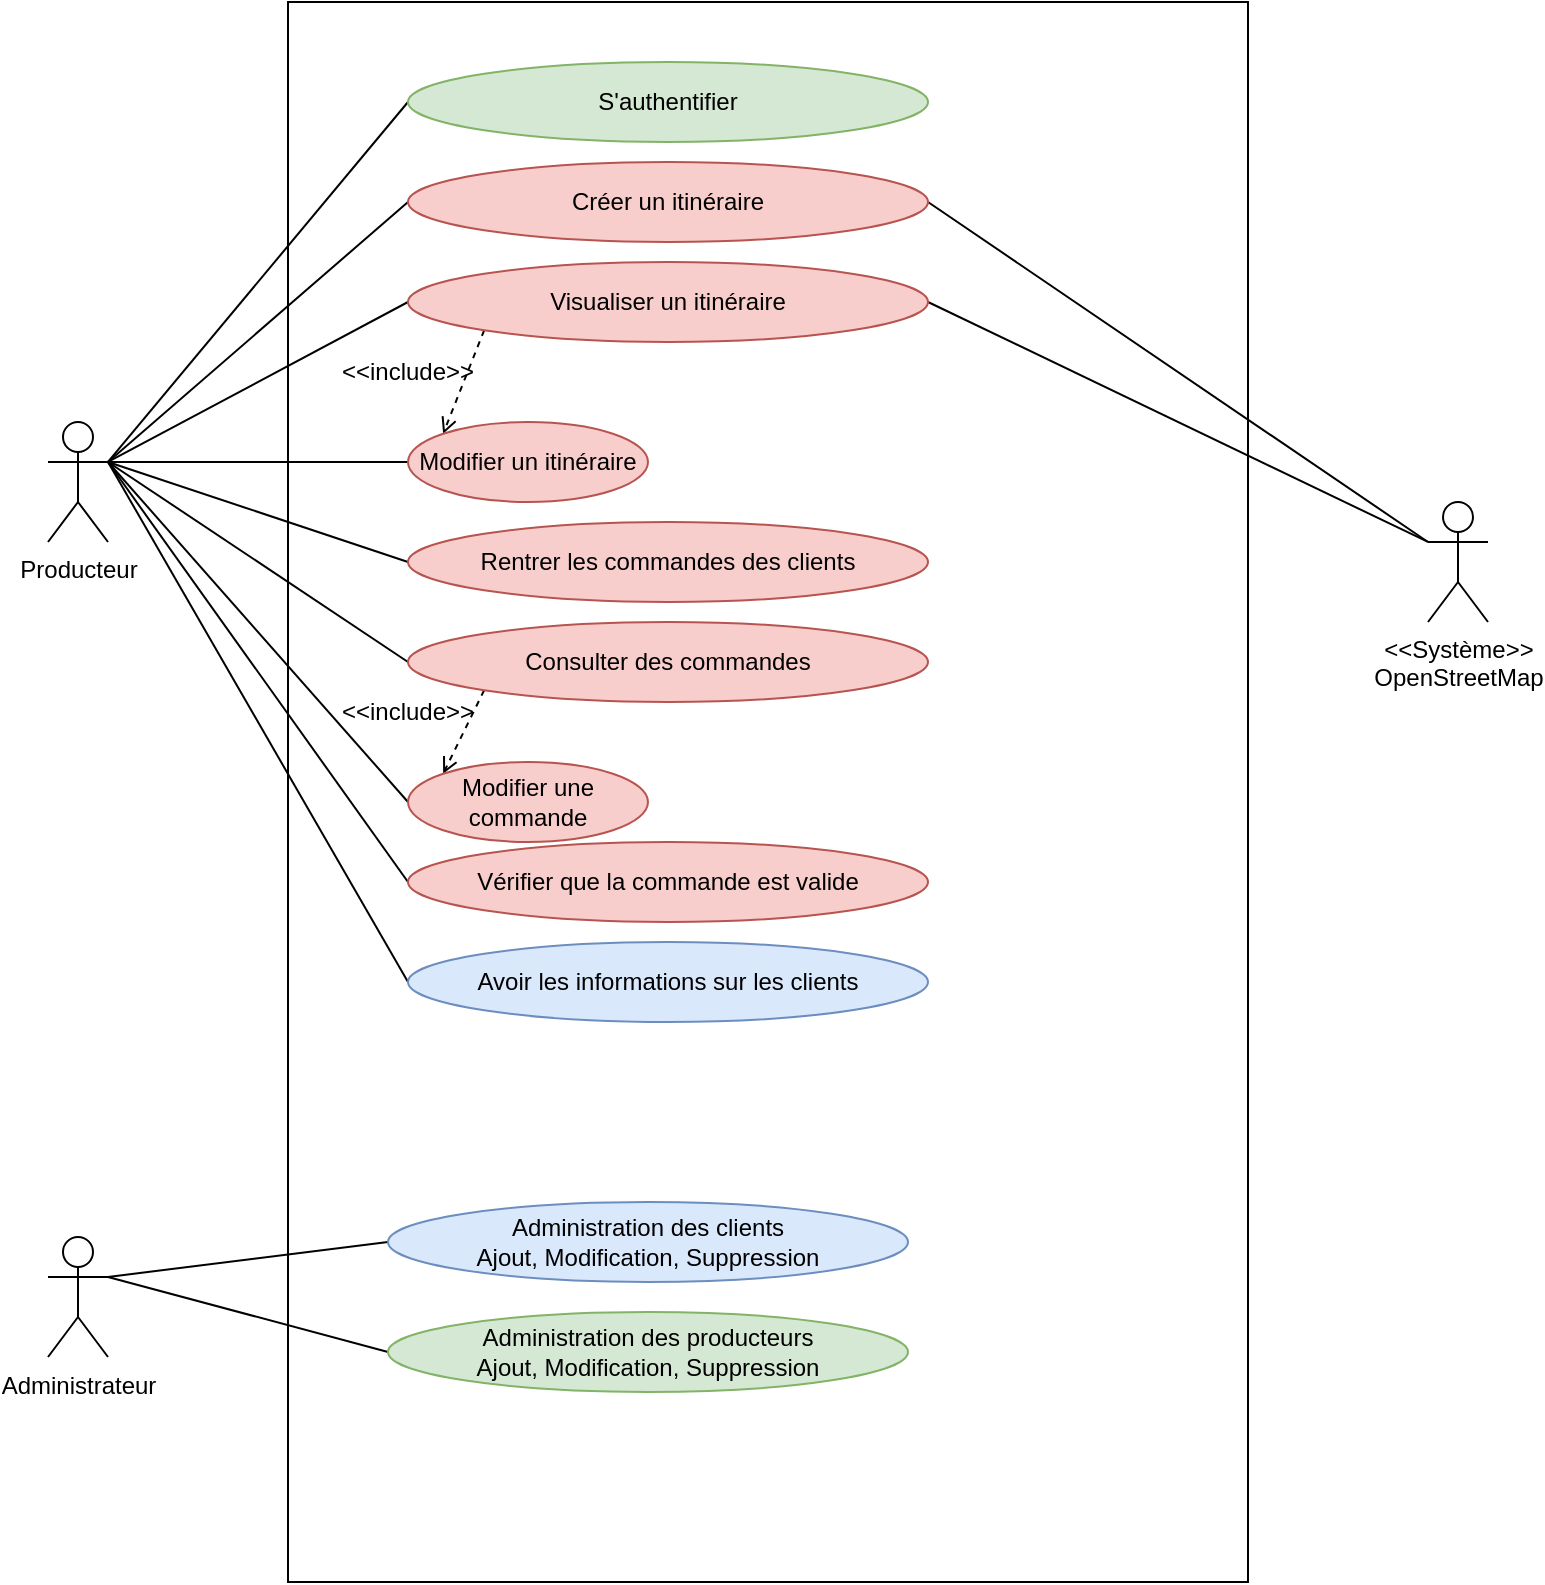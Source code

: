 <mxfile version="20.4.1" type="device"><diagram id="-vgb92WjjS_-MJ9FYiEt" name="Page-1"><mxGraphModel dx="1673" dy="2010" grid="1" gridSize="10" guides="1" tooltips="1" connect="1" arrows="1" fold="1" page="1" pageScale="1" pageWidth="827" pageHeight="1169" math="0" shadow="0"><root><mxCell id="0"/><mxCell id="1" parent="0"/><mxCell id="OSePSIK68hOwo7QI4U12-21" value="" style="rounded=0;whiteSpace=wrap;html=1;" vertex="1" parent="1"><mxGeometry x="160" y="-40" width="480" height="790" as="geometry"/></mxCell><mxCell id="kz2ULfPdmGK-9Kz2NV-o-21" style="edgeStyle=none;rounded=0;orthogonalLoop=1;jettySize=auto;html=1;exitX=1;exitY=0.333;exitDx=0;exitDy=0;exitPerimeter=0;entryX=0;entryY=0.5;entryDx=0;entryDy=0;endArrow=none;endFill=0;" parent="1" source="kz2ULfPdmGK-9Kz2NV-o-1" target="kz2ULfPdmGK-9Kz2NV-o-9" edge="1"><mxGeometry relative="1" as="geometry"/></mxCell><mxCell id="kz2ULfPdmGK-9Kz2NV-o-1" value="Producteur" style="shape=umlActor;verticalLabelPosition=bottom;verticalAlign=top;html=1;" parent="1" vertex="1"><mxGeometry x="40" y="170" width="30" height="60" as="geometry"/></mxCell><mxCell id="kz2ULfPdmGK-9Kz2NV-o-2" value="Administrateur" style="shape=umlActor;verticalLabelPosition=bottom;verticalAlign=top;html=1;" parent="1" vertex="1"><mxGeometry x="40" y="577.5" width="30" height="60" as="geometry"/></mxCell><mxCell id="kz2ULfPdmGK-9Kz2NV-o-6" value="&lt;div&gt;&amp;lt;&amp;lt;Système&amp;gt;&amp;gt;&lt;/div&gt;&lt;div&gt;OpenStreetMap&lt;br&gt;&lt;/div&gt;" style="shape=umlActor;verticalLabelPosition=bottom;verticalAlign=top;html=1;outlineConnect=0;" parent="1" vertex="1"><mxGeometry x="730" y="210" width="30" height="60" as="geometry"/></mxCell><mxCell id="kz2ULfPdmGK-9Kz2NV-o-19" style="rounded=0;orthogonalLoop=1;jettySize=auto;html=1;exitX=1;exitY=0.5;exitDx=0;exitDy=0;entryX=0;entryY=0.333;entryDx=0;entryDy=0;entryPerimeter=0;endArrow=none;endFill=0;" parent="1" source="kz2ULfPdmGK-9Kz2NV-o-7" target="kz2ULfPdmGK-9Kz2NV-o-6" edge="1"><mxGeometry relative="1" as="geometry"/></mxCell><mxCell id="kz2ULfPdmGK-9Kz2NV-o-20" style="edgeStyle=none;rounded=0;orthogonalLoop=1;jettySize=auto;html=1;exitX=0;exitY=0.5;exitDx=0;exitDy=0;entryX=1;entryY=0.333;entryDx=0;entryDy=0;entryPerimeter=0;endArrow=none;endFill=0;" parent="1" source="kz2ULfPdmGK-9Kz2NV-o-7" target="kz2ULfPdmGK-9Kz2NV-o-1" edge="1"><mxGeometry relative="1" as="geometry"/></mxCell><mxCell id="OSePSIK68hOwo7QI4U12-8" style="edgeStyle=none;rounded=0;orthogonalLoop=1;jettySize=auto;html=1;exitX=0;exitY=1;exitDx=0;exitDy=0;entryX=0;entryY=0;entryDx=0;entryDy=0;endArrow=open;endFill=0;dashed=1;" edge="1" parent="1" source="kz2ULfPdmGK-9Kz2NV-o-7" target="kz2ULfPdmGK-9Kz2NV-o-10"><mxGeometry relative="1" as="geometry"/></mxCell><mxCell id="kz2ULfPdmGK-9Kz2NV-o-7" value="Visualiser un itinéraire" style="ellipse;whiteSpace=wrap;html=1;fillColor=#f8cecc;strokeColor=#b85450;" parent="1" vertex="1"><mxGeometry x="220" y="90" width="260" height="40" as="geometry"/></mxCell><mxCell id="OSePSIK68hOwo7QI4U12-1" style="rounded=0;orthogonalLoop=1;jettySize=auto;html=1;exitX=1;exitY=0.5;exitDx=0;exitDy=0;endArrow=none;endFill=0;" edge="1" parent="1" source="kz2ULfPdmGK-9Kz2NV-o-9"><mxGeometry relative="1" as="geometry"><mxPoint x="730" y="230" as="targetPoint"/></mxGeometry></mxCell><mxCell id="kz2ULfPdmGK-9Kz2NV-o-9" value="Créer un itinéraire" style="ellipse;whiteSpace=wrap;html=1;fillColor=#f8cecc;strokeColor=#b85450;" parent="1" vertex="1"><mxGeometry x="220" y="40" width="260" height="40" as="geometry"/></mxCell><mxCell id="kz2ULfPdmGK-9Kz2NV-o-22" style="edgeStyle=none;rounded=0;orthogonalLoop=1;jettySize=auto;html=1;exitX=0;exitY=0.5;exitDx=0;exitDy=0;endArrow=none;endFill=0;" parent="1" source="kz2ULfPdmGK-9Kz2NV-o-10" edge="1"><mxGeometry relative="1" as="geometry"><mxPoint x="70" y="190" as="targetPoint"/></mxGeometry></mxCell><mxCell id="kz2ULfPdmGK-9Kz2NV-o-10" value="Modifier un itinéraire" style="ellipse;whiteSpace=wrap;html=1;fillColor=#f8cecc;strokeColor=#b85450;" parent="1" vertex="1"><mxGeometry x="220" y="170" width="120" height="40" as="geometry"/></mxCell><mxCell id="kz2ULfPdmGK-9Kz2NV-o-23" style="edgeStyle=none;rounded=0;orthogonalLoop=1;jettySize=auto;html=1;exitX=0;exitY=0.5;exitDx=0;exitDy=0;entryX=1;entryY=0.333;entryDx=0;entryDy=0;entryPerimeter=0;endArrow=none;endFill=0;" parent="1" source="kz2ULfPdmGK-9Kz2NV-o-11" target="kz2ULfPdmGK-9Kz2NV-o-1" edge="1"><mxGeometry relative="1" as="geometry"/></mxCell><mxCell id="kz2ULfPdmGK-9Kz2NV-o-11" value="Rentrer les commandes des clients" style="ellipse;whiteSpace=wrap;html=1;fillColor=#f8cecc;strokeColor=#b85450;" parent="1" vertex="1"><mxGeometry x="220" y="220" width="260" height="40" as="geometry"/></mxCell><mxCell id="kz2ULfPdmGK-9Kz2NV-o-24" style="edgeStyle=none;rounded=0;orthogonalLoop=1;jettySize=auto;html=1;exitX=0;exitY=0.5;exitDx=0;exitDy=0;entryX=1;entryY=0.333;entryDx=0;entryDy=0;entryPerimeter=0;endArrow=none;endFill=0;" parent="1" source="kz2ULfPdmGK-9Kz2NV-o-12" target="kz2ULfPdmGK-9Kz2NV-o-1" edge="1"><mxGeometry relative="1" as="geometry"/></mxCell><mxCell id="OSePSIK68hOwo7QI4U12-20" style="edgeStyle=none;rounded=0;orthogonalLoop=1;jettySize=auto;html=1;exitX=0;exitY=1;exitDx=0;exitDy=0;entryX=0;entryY=0;entryDx=0;entryDy=0;endArrow=open;endFill=0;dashed=1;" edge="1" parent="1" source="kz2ULfPdmGK-9Kz2NV-o-12" target="OSePSIK68hOwo7QI4U12-9"><mxGeometry relative="1" as="geometry"/></mxCell><mxCell id="kz2ULfPdmGK-9Kz2NV-o-12" value="Consulter des commandes" style="ellipse;whiteSpace=wrap;html=1;fillColor=#f8cecc;strokeColor=#b85450;" parent="1" vertex="1"><mxGeometry x="220" y="270" width="260" height="40" as="geometry"/></mxCell><mxCell id="kz2ULfPdmGK-9Kz2NV-o-25" style="edgeStyle=none;rounded=0;orthogonalLoop=1;jettySize=auto;html=1;exitX=0;exitY=0.5;exitDx=0;exitDy=0;entryX=1;entryY=0.333;entryDx=0;entryDy=0;entryPerimeter=0;endArrow=none;endFill=0;" parent="1" source="kz2ULfPdmGK-9Kz2NV-o-13" target="kz2ULfPdmGK-9Kz2NV-o-1" edge="1"><mxGeometry relative="1" as="geometry"/></mxCell><mxCell id="kz2ULfPdmGK-9Kz2NV-o-13" value="Avoir les informations sur les clients" style="ellipse;whiteSpace=wrap;html=1;fillColor=#dae8fc;strokeColor=#6c8ebf;" parent="1" vertex="1"><mxGeometry x="220" y="430" width="260" height="40" as="geometry"/></mxCell><mxCell id="kz2ULfPdmGK-9Kz2NV-o-26" style="edgeStyle=none;rounded=0;orthogonalLoop=1;jettySize=auto;html=1;exitX=0;exitY=0.5;exitDx=0;exitDy=0;entryX=1;entryY=0.333;entryDx=0;entryDy=0;entryPerimeter=0;endArrow=none;endFill=0;" parent="1" source="kz2ULfPdmGK-9Kz2NV-o-14" target="kz2ULfPdmGK-9Kz2NV-o-2" edge="1"><mxGeometry relative="1" as="geometry"/></mxCell><mxCell id="kz2ULfPdmGK-9Kz2NV-o-14" value="&lt;div&gt;Administration des clients&lt;/div&gt;&lt;div&gt;Ajout, Modification, Suppression&lt;br&gt;&lt;/div&gt;" style="ellipse;whiteSpace=wrap;html=1;fillColor=#dae8fc;strokeColor=#6c8ebf;" parent="1" vertex="1"><mxGeometry x="210" y="560" width="260" height="40" as="geometry"/></mxCell><mxCell id="kz2ULfPdmGK-9Kz2NV-o-27" style="edgeStyle=none;rounded=0;orthogonalLoop=1;jettySize=auto;html=1;exitX=0;exitY=0.5;exitDx=0;exitDy=0;entryX=1;entryY=0.333;entryDx=0;entryDy=0;entryPerimeter=0;endArrow=none;endFill=0;" parent="1" source="kz2ULfPdmGK-9Kz2NV-o-15" target="kz2ULfPdmGK-9Kz2NV-o-2" edge="1"><mxGeometry relative="1" as="geometry"/></mxCell><mxCell id="kz2ULfPdmGK-9Kz2NV-o-15" value="&lt;div&gt;Administration des producteurs&lt;/div&gt;Ajout, Modification, Suppression" style="ellipse;whiteSpace=wrap;html=1;fillColor=#d5e8d4;strokeColor=#82b366;" parent="1" vertex="1"><mxGeometry x="210" y="615" width="260" height="40" as="geometry"/></mxCell><mxCell id="OSePSIK68hOwo7QI4U12-4" style="edgeStyle=none;rounded=0;orthogonalLoop=1;jettySize=auto;html=1;exitX=0;exitY=0.5;exitDx=0;exitDy=0;entryX=1;entryY=0.333;entryDx=0;entryDy=0;entryPerimeter=0;endArrow=none;endFill=0;" edge="1" parent="1" source="OSePSIK68hOwo7QI4U12-2" target="kz2ULfPdmGK-9Kz2NV-o-1"><mxGeometry relative="1" as="geometry"/></mxCell><mxCell id="OSePSIK68hOwo7QI4U12-2" value="S'authentifier" style="ellipse;whiteSpace=wrap;html=1;fillColor=#d5e8d4;strokeColor=#82b366;" vertex="1" parent="1"><mxGeometry x="220" y="-10" width="260" height="40" as="geometry"/></mxCell><mxCell id="OSePSIK68hOwo7QI4U12-10" style="edgeStyle=none;rounded=0;orthogonalLoop=1;jettySize=auto;html=1;exitX=0;exitY=0.5;exitDx=0;exitDy=0;endArrow=none;endFill=0;" edge="1" parent="1" source="OSePSIK68hOwo7QI4U12-9"><mxGeometry relative="1" as="geometry"><mxPoint x="70" y="190" as="targetPoint"/></mxGeometry></mxCell><mxCell id="OSePSIK68hOwo7QI4U12-9" value="Modifier une commande" style="ellipse;whiteSpace=wrap;html=1;fillColor=#f8cecc;strokeColor=#b85450;" vertex="1" parent="1"><mxGeometry x="220" y="340" width="120" height="40" as="geometry"/></mxCell><mxCell id="OSePSIK68hOwo7QI4U12-12" value="&amp;lt;&amp;lt;include&amp;gt;&amp;gt;" style="text;html=1;strokeColor=none;fillColor=none;align=center;verticalAlign=middle;whiteSpace=wrap;rounded=0;" vertex="1" parent="1"><mxGeometry x="190" y="300" width="60" height="30" as="geometry"/></mxCell><mxCell id="OSePSIK68hOwo7QI4U12-13" value="&amp;lt;&amp;lt;include&amp;gt;&amp;gt;" style="text;html=1;strokeColor=none;fillColor=none;align=center;verticalAlign=middle;whiteSpace=wrap;rounded=0;" vertex="1" parent="1"><mxGeometry x="190" y="130" width="60" height="30" as="geometry"/></mxCell><mxCell id="OSePSIK68hOwo7QI4U12-19" style="edgeStyle=none;rounded=0;orthogonalLoop=1;jettySize=auto;html=1;exitX=0;exitY=0.5;exitDx=0;exitDy=0;endArrow=none;endFill=0;" edge="1" parent="1" source="OSePSIK68hOwo7QI4U12-18"><mxGeometry relative="1" as="geometry"><mxPoint x="70" y="190" as="targetPoint"/></mxGeometry></mxCell><mxCell id="OSePSIK68hOwo7QI4U12-18" value="Vérifier que la commande est valide" style="ellipse;whiteSpace=wrap;html=1;fillColor=#f8cecc;strokeColor=#b85450;" vertex="1" parent="1"><mxGeometry x="220" y="380" width="260" height="40" as="geometry"/></mxCell></root></mxGraphModel></diagram></mxfile>